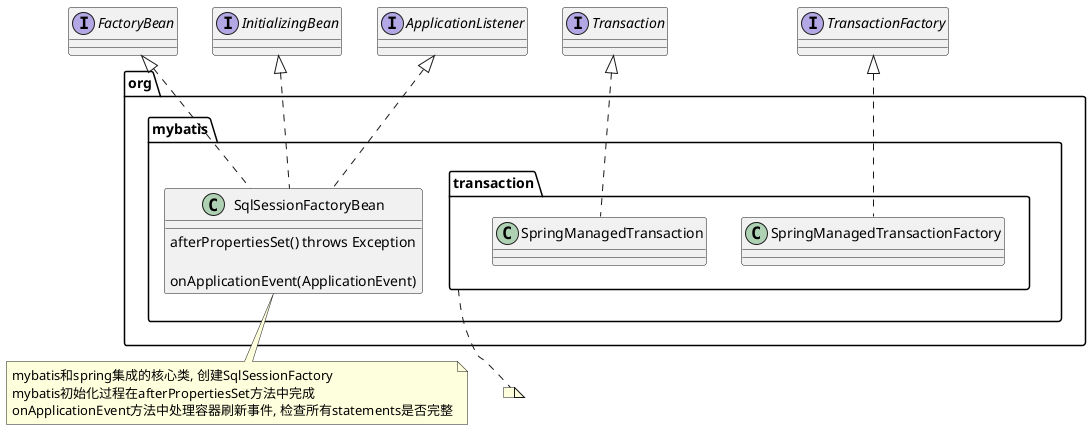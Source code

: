 @startuml

class org.mybatis.SqlSessionFactoryBean implements FactoryBean, InitializingBean, ApplicationListener {

  afterPropertiesSet() throws Exception

  onApplicationEvent(ApplicationEvent)
}

note bottom of org.mybatis.SqlSessionFactoryBean
    mybatis和spring集成的核心类, 创建SqlSessionFactory
    mybatis初始化过程在afterPropertiesSet方法中完成
    onApplicationEvent方法中处理容器刷新事件, 检查所有statements是否完整
end note

class org.mybatis.transaction.SpringManagedTransaction implements Transaction {
}

class org.mybatis.transaction.SpringManagedTransactionFactory implements TransactionFactory {
}

note bottom of org.mybatis.transaction

end note


@enduml